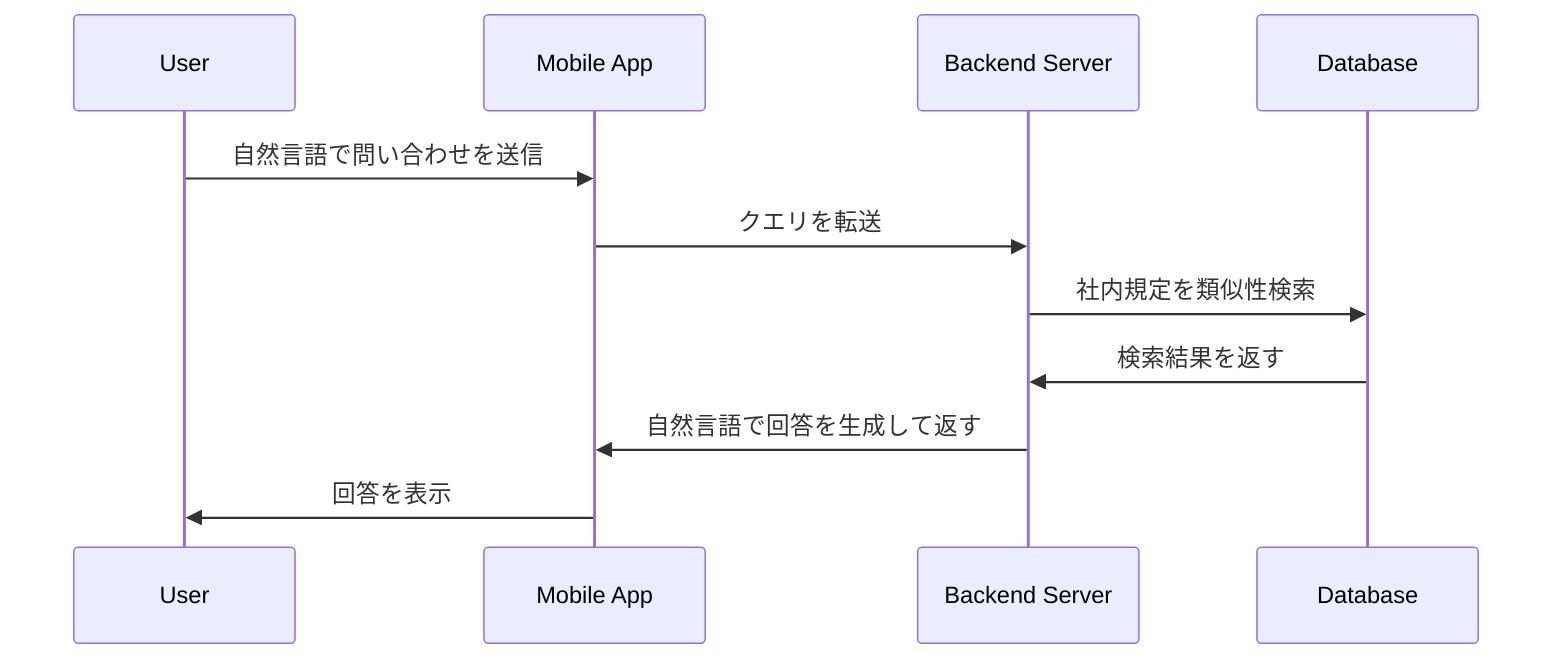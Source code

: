 sequenceDiagram
    participant User
    participant App as Mobile App
    participant Server as Backend Server
    participant DB as Database

    User->>App: 自然言語で問い合わせを送信
    App->>Server: クエリを転送
    Server->>DB: 社内規定を類似性検索
    DB->>Server: 検索結果を返す
    Server->>App: 自然言語で回答を生成して返す
    App->>User: 回答を表示
